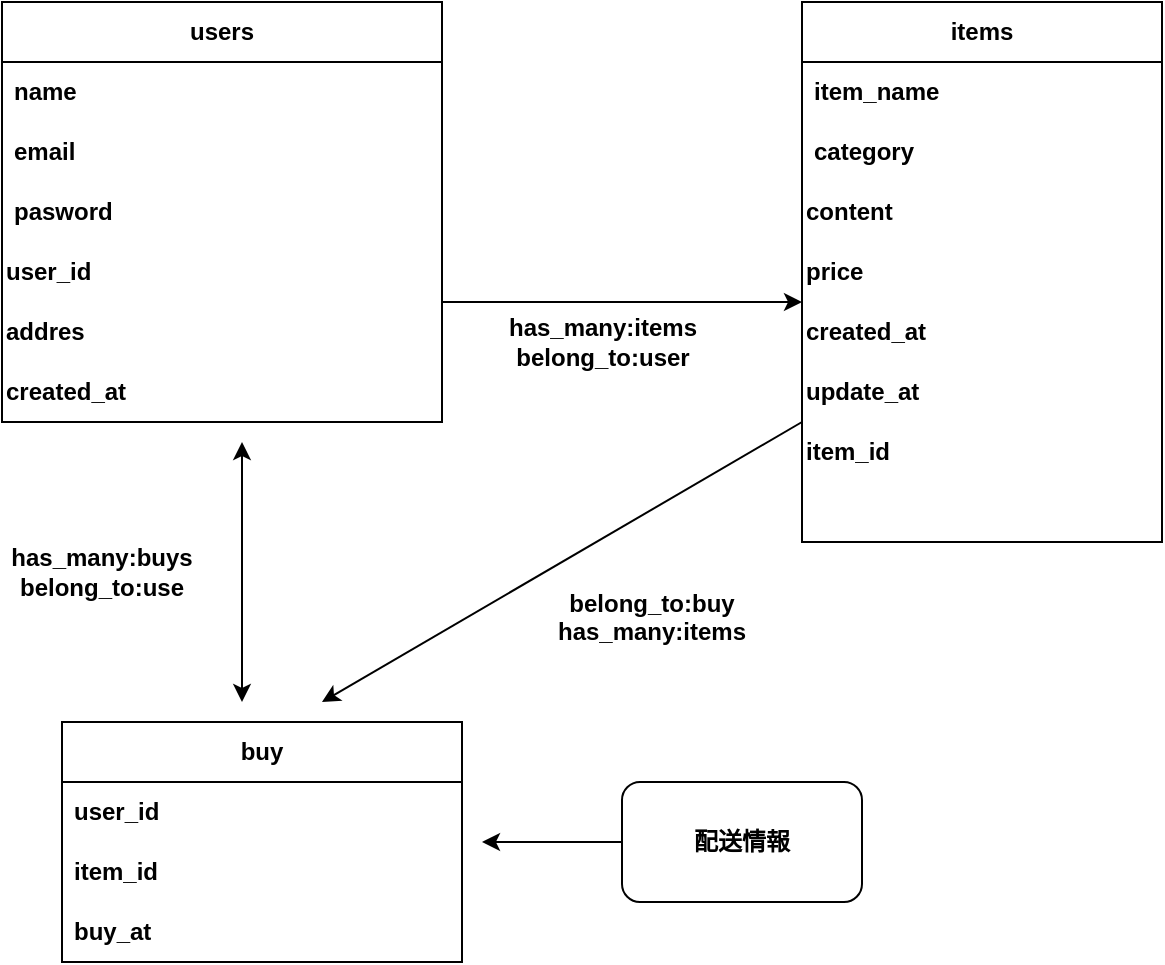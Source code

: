 <mxfile>
    <diagram id="XdU-Mbj8kt-LPNjuKf-N" name="ページ1">
        <mxGraphModel dx="736" dy="647" grid="0" gridSize="9" guides="1" tooltips="1" connect="1" arrows="1" fold="1" page="0" pageScale="1" pageWidth="827" pageHeight="1169" background="none" math="0" shadow="0">
            <root>
                <mxCell id="0"/>
                <mxCell id="1" parent="0"/>
                <mxCell id="8" value="users" style="swimlane;fontStyle=1;childLayout=stackLayout;horizontal=1;startSize=30;horizontalStack=0;resizeParent=1;resizeParentMax=0;resizeLast=0;collapsible=1;marginBottom=0;whiteSpace=wrap;html=1;" vertex="1" parent="1">
                    <mxGeometry x="50" y="80" width="220" height="210" as="geometry"/>
                </mxCell>
                <mxCell id="9" value="name" style="text;strokeColor=none;fillColor=none;align=left;verticalAlign=middle;spacingLeft=4;spacingRight=4;overflow=hidden;points=[[0,0.5],[1,0.5]];portConstraint=eastwest;rotatable=0;whiteSpace=wrap;html=1;fontStyle=1" vertex="1" parent="8">
                    <mxGeometry y="30" width="220" height="30" as="geometry"/>
                </mxCell>
                <mxCell id="10" value="email" style="text;strokeColor=none;fillColor=none;align=left;verticalAlign=middle;spacingLeft=4;spacingRight=4;overflow=hidden;points=[[0,0.5],[1,0.5]];portConstraint=eastwest;rotatable=0;whiteSpace=wrap;html=1;fontStyle=1" vertex="1" parent="8">
                    <mxGeometry y="60" width="220" height="30" as="geometry"/>
                </mxCell>
                <mxCell id="11" value="pasword" style="text;strokeColor=none;fillColor=none;align=left;verticalAlign=middle;spacingLeft=4;spacingRight=4;overflow=hidden;points=[[0,0.5],[1,0.5]];portConstraint=eastwest;rotatable=0;whiteSpace=wrap;html=1;fontStyle=1" vertex="1" parent="8">
                    <mxGeometry y="90" width="220" height="30" as="geometry"/>
                </mxCell>
                <mxCell id="19" value="user_id" style="text;html=1;strokeColor=none;fillColor=none;align=left;verticalAlign=middle;whiteSpace=wrap;rounded=0;fontStyle=1" vertex="1" parent="8">
                    <mxGeometry y="120" width="220" height="30" as="geometry"/>
                </mxCell>
                <mxCell id="18" value="addres" style="text;html=1;strokeColor=none;fillColor=none;align=left;verticalAlign=middle;whiteSpace=wrap;rounded=0;fontStyle=1" vertex="1" parent="8">
                    <mxGeometry y="150" width="220" height="30" as="geometry"/>
                </mxCell>
                <mxCell id="17" value="created_at&lt;br&gt;" style="text;html=1;strokeColor=none;fillColor=none;align=left;verticalAlign=middle;whiteSpace=wrap;rounded=0;fontStyle=1" vertex="1" parent="8">
                    <mxGeometry y="180" width="220" height="30" as="geometry"/>
                </mxCell>
                <mxCell id="16" value="" style="edgeStyle=none;html=1;fontStyle=1" edge="1" parent="1" target="11">
                    <mxGeometry relative="1" as="geometry">
                        <mxPoint x="140" y="200" as="sourcePoint"/>
                    </mxGeometry>
                </mxCell>
                <mxCell id="20" value="items" style="swimlane;fontStyle=1;childLayout=stackLayout;horizontal=1;startSize=30;horizontalStack=0;resizeParent=1;resizeParentMax=0;resizeLast=0;collapsible=1;marginBottom=0;whiteSpace=wrap;html=1;align=center;" vertex="1" parent="1">
                    <mxGeometry x="450" y="80" width="180" height="270" as="geometry"/>
                </mxCell>
                <mxCell id="21" value="item_name" style="text;strokeColor=none;fillColor=none;align=left;verticalAlign=middle;spacingLeft=4;spacingRight=4;overflow=hidden;points=[[0,0.5],[1,0.5]];portConstraint=eastwest;rotatable=0;whiteSpace=wrap;html=1;fontStyle=1" vertex="1" parent="20">
                    <mxGeometry y="30" width="180" height="30" as="geometry"/>
                </mxCell>
                <mxCell id="22" value="category" style="text;strokeColor=none;fillColor=none;align=left;verticalAlign=middle;spacingLeft=4;spacingRight=4;overflow=hidden;points=[[0,0.5],[1,0.5]];portConstraint=eastwest;rotatable=0;whiteSpace=wrap;html=1;fontStyle=1" vertex="1" parent="20">
                    <mxGeometry y="60" width="180" height="30" as="geometry"/>
                </mxCell>
                <mxCell id="24" value="content" style="text;html=1;strokeColor=none;fillColor=none;align=left;verticalAlign=middle;whiteSpace=wrap;rounded=0;fontStyle=1" vertex="1" parent="20">
                    <mxGeometry y="90" width="180" height="30" as="geometry"/>
                </mxCell>
                <mxCell id="26" value="price" style="text;html=1;strokeColor=none;fillColor=none;align=left;verticalAlign=middle;whiteSpace=wrap;rounded=0;fontStyle=1" vertex="1" parent="20">
                    <mxGeometry y="120" width="180" height="30" as="geometry"/>
                </mxCell>
                <mxCell id="28" value="created_at" style="text;html=1;strokeColor=none;fillColor=none;align=left;verticalAlign=middle;whiteSpace=wrap;rounded=0;fontStyle=1" vertex="1" parent="20">
                    <mxGeometry y="150" width="180" height="30" as="geometry"/>
                </mxCell>
                <mxCell id="27" value="update_at" style="text;html=1;strokeColor=none;fillColor=none;align=left;verticalAlign=middle;whiteSpace=wrap;rounded=0;fontStyle=1;labelBackgroundColor=default;" vertex="1" parent="20">
                    <mxGeometry y="180" width="180" height="30" as="geometry"/>
                </mxCell>
                <mxCell id="25" value="item_id" style="text;html=1;strokeColor=none;fillColor=none;align=left;verticalAlign=middle;whiteSpace=wrap;rounded=0;fontStyle=1" vertex="1" parent="20">
                    <mxGeometry y="210" width="180" height="30" as="geometry"/>
                </mxCell>
                <mxCell id="23" value="item_id" style="text;strokeColor=none;fillColor=none;align=left;verticalAlign=middle;spacingLeft=4;spacingRight=4;overflow=hidden;points=[[0,0.5],[1,0.5]];portConstraint=eastwest;rotatable=0;fontStyle=1;fontColor=#FFFFFF;" vertex="1" parent="20">
                    <mxGeometry y="240" width="180" height="30" as="geometry"/>
                </mxCell>
                <mxCell id="30" value="buy" style="swimlane;fontStyle=1;childLayout=stackLayout;horizontal=1;startSize=30;horizontalStack=0;resizeParent=1;resizeParentMax=0;resizeLast=0;collapsible=1;marginBottom=0;whiteSpace=wrap;html=1;" vertex="1" parent="1">
                    <mxGeometry x="80" y="440" width="200" height="120" as="geometry"/>
                </mxCell>
                <mxCell id="31" value="user_id" style="text;strokeColor=none;fillColor=none;align=left;verticalAlign=middle;spacingLeft=4;spacingRight=4;overflow=hidden;points=[[0,0.5],[1,0.5]];portConstraint=eastwest;rotatable=0;whiteSpace=wrap;html=1;fontStyle=1" vertex="1" parent="30">
                    <mxGeometry y="30" width="200" height="30" as="geometry"/>
                </mxCell>
                <mxCell id="32" value="item_id" style="text;strokeColor=none;fillColor=none;align=left;verticalAlign=middle;spacingLeft=4;spacingRight=4;overflow=hidden;points=[[0,0.5],[1,0.5]];portConstraint=eastwest;rotatable=0;whiteSpace=wrap;html=1;fontStyle=1" vertex="1" parent="30">
                    <mxGeometry y="60" width="200" height="30" as="geometry"/>
                </mxCell>
                <mxCell id="33" value="buy_at" style="text;strokeColor=none;fillColor=none;align=left;verticalAlign=middle;spacingLeft=4;spacingRight=4;overflow=hidden;points=[[0,0.5],[1,0.5]];portConstraint=eastwest;rotatable=0;whiteSpace=wrap;html=1;fontStyle=1" vertex="1" parent="30">
                    <mxGeometry y="90" width="200" height="30" as="geometry"/>
                </mxCell>
                <mxCell id="46" style="edgeStyle=none;html=1;exitX=0;exitY=0.5;exitDx=0;exitDy=0;fontStyle=1" edge="1" parent="1" source="36">
                    <mxGeometry relative="1" as="geometry">
                        <mxPoint x="290" y="500" as="targetPoint"/>
                    </mxGeometry>
                </mxCell>
                <mxCell id="36" value="配送情報" style="rounded=1;whiteSpace=wrap;html=1;fontStyle=1" vertex="1" parent="1">
                    <mxGeometry x="360" y="470" width="120" height="60" as="geometry"/>
                </mxCell>
                <mxCell id="42" style="edgeStyle=none;html=1;exitX=1;exitY=1;exitDx=0;exitDy=0;entryX=0;entryY=0;entryDx=0;entryDy=0;fontStyle=1" edge="1" parent="1" source="19" target="28">
                    <mxGeometry relative="1" as="geometry"/>
                </mxCell>
                <mxCell id="43" value="has_many:items&lt;br&gt;belong_to:user&lt;br&gt;" style="text;html=1;align=center;verticalAlign=middle;resizable=0;points=[];autosize=1;strokeColor=none;fillColor=none;fontStyle=1" vertex="1" parent="1">
                    <mxGeometry x="290" y="230" width="120" height="40" as="geometry"/>
                </mxCell>
                <mxCell id="44" value="" style="endArrow=classic;startArrow=classic;html=1;fontStyle=1" edge="1" parent="1">
                    <mxGeometry width="50" height="50" relative="1" as="geometry">
                        <mxPoint x="170" y="300" as="sourcePoint"/>
                        <mxPoint x="170" y="430" as="targetPoint"/>
                    </mxGeometry>
                </mxCell>
                <mxCell id="47" style="edgeStyle=none;html=1;exitX=0;exitY=1;exitDx=0;exitDy=0;fontStyle=1" edge="1" parent="1" source="27">
                    <mxGeometry relative="1" as="geometry">
                        <mxPoint x="210" y="430" as="targetPoint"/>
                    </mxGeometry>
                </mxCell>
                <mxCell id="48" value="has_many:buys&lt;br&gt;belong_to:use" style="text;html=1;strokeColor=none;fillColor=none;align=center;verticalAlign=middle;whiteSpace=wrap;rounded=0;fontStyle=1" vertex="1" parent="1">
                    <mxGeometry x="70" y="350" width="60" height="30" as="geometry"/>
                </mxCell>
                <mxCell id="49" value="belong_to:buy&lt;br&gt;has_many:items&lt;br&gt;&lt;br&gt;" style="text;html=1;strokeColor=none;fillColor=none;align=center;verticalAlign=middle;whiteSpace=wrap;rounded=0;fontStyle=1" vertex="1" parent="1">
                    <mxGeometry x="345" y="380" width="60" height="30" as="geometry"/>
                </mxCell>
            </root>
        </mxGraphModel>
    </diagram>
    <diagram id="Lyk5RY2RJeVaKQJ-vQwD" name="ページ2">
        <mxGraphModel dx="736" dy="647" grid="1" gridSize="10" guides="1" tooltips="1" connect="1" arrows="1" fold="1" page="1" pageScale="1" pageWidth="827" pageHeight="1169" math="0" shadow="0">
            <root>
                <mxCell id="0"/>
                <mxCell id="1" parent="0"/>
            </root>
        </mxGraphModel>
    </diagram>
</mxfile>